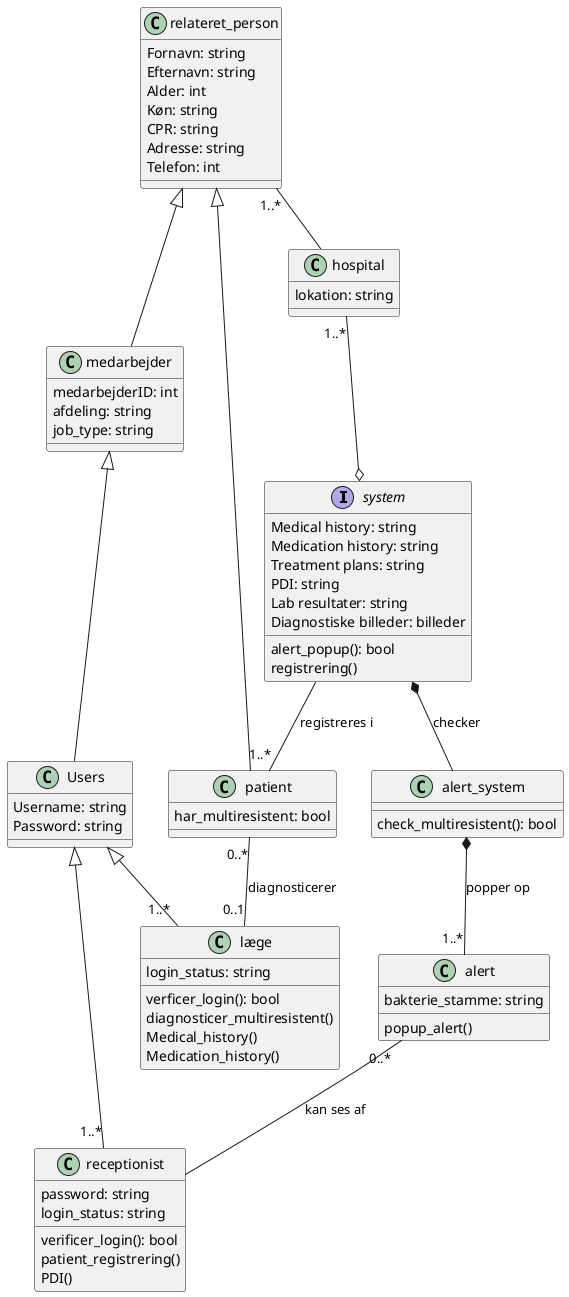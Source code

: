 
@startuml

interface system{
Medical history: string
Medication history: string
Treatment plans: string
PDI: string
Lab resultater: string
Diagnostiske billeder: billeder
alert_popup(): bool
registrering()
}

relateret_person "1..*" -- hospital
relateret_person <|- patient
relateret_person <|-- medarbejder
hospital "1..*" --o system
Users <|-- "1..*" receptionist
alert_system *-- "1..*" alert : popper op
system *-- alert_system : checker
system -- "1..*" patient : registreres i
alert "0..*" -- receptionist : kan ses af
Users <|-- "1..*" læge
patient "0..*" -- "0..1"  læge : diagnosticerer
medarbejder <|- Users

class relateret_person{
Fornavn: string
Efternavn: string
Alder: int
Køn: string
CPR: string
Adresse: string
Telefon: int
}

class læge{
login_status: string
verficer_login(): bool
diagnosticer_multiresistent()
Medical_history()
Medication_history()
}

class Users{
Username: string
Password: string
}

class hospital{
lokation: string
}

class alert{
bakterie_stamme: string
popup_alert()
}

class alert_system{
check_multiresistent(): bool
}

class medarbejder{
medarbejderID: int
afdeling: string
job_type: string
}

class patient{
har_multiresistent: bool
}

class receptionist{
password: string
login_status: string
verificer_login(): bool
patient_registrering()
PDI()
}

@enduml
